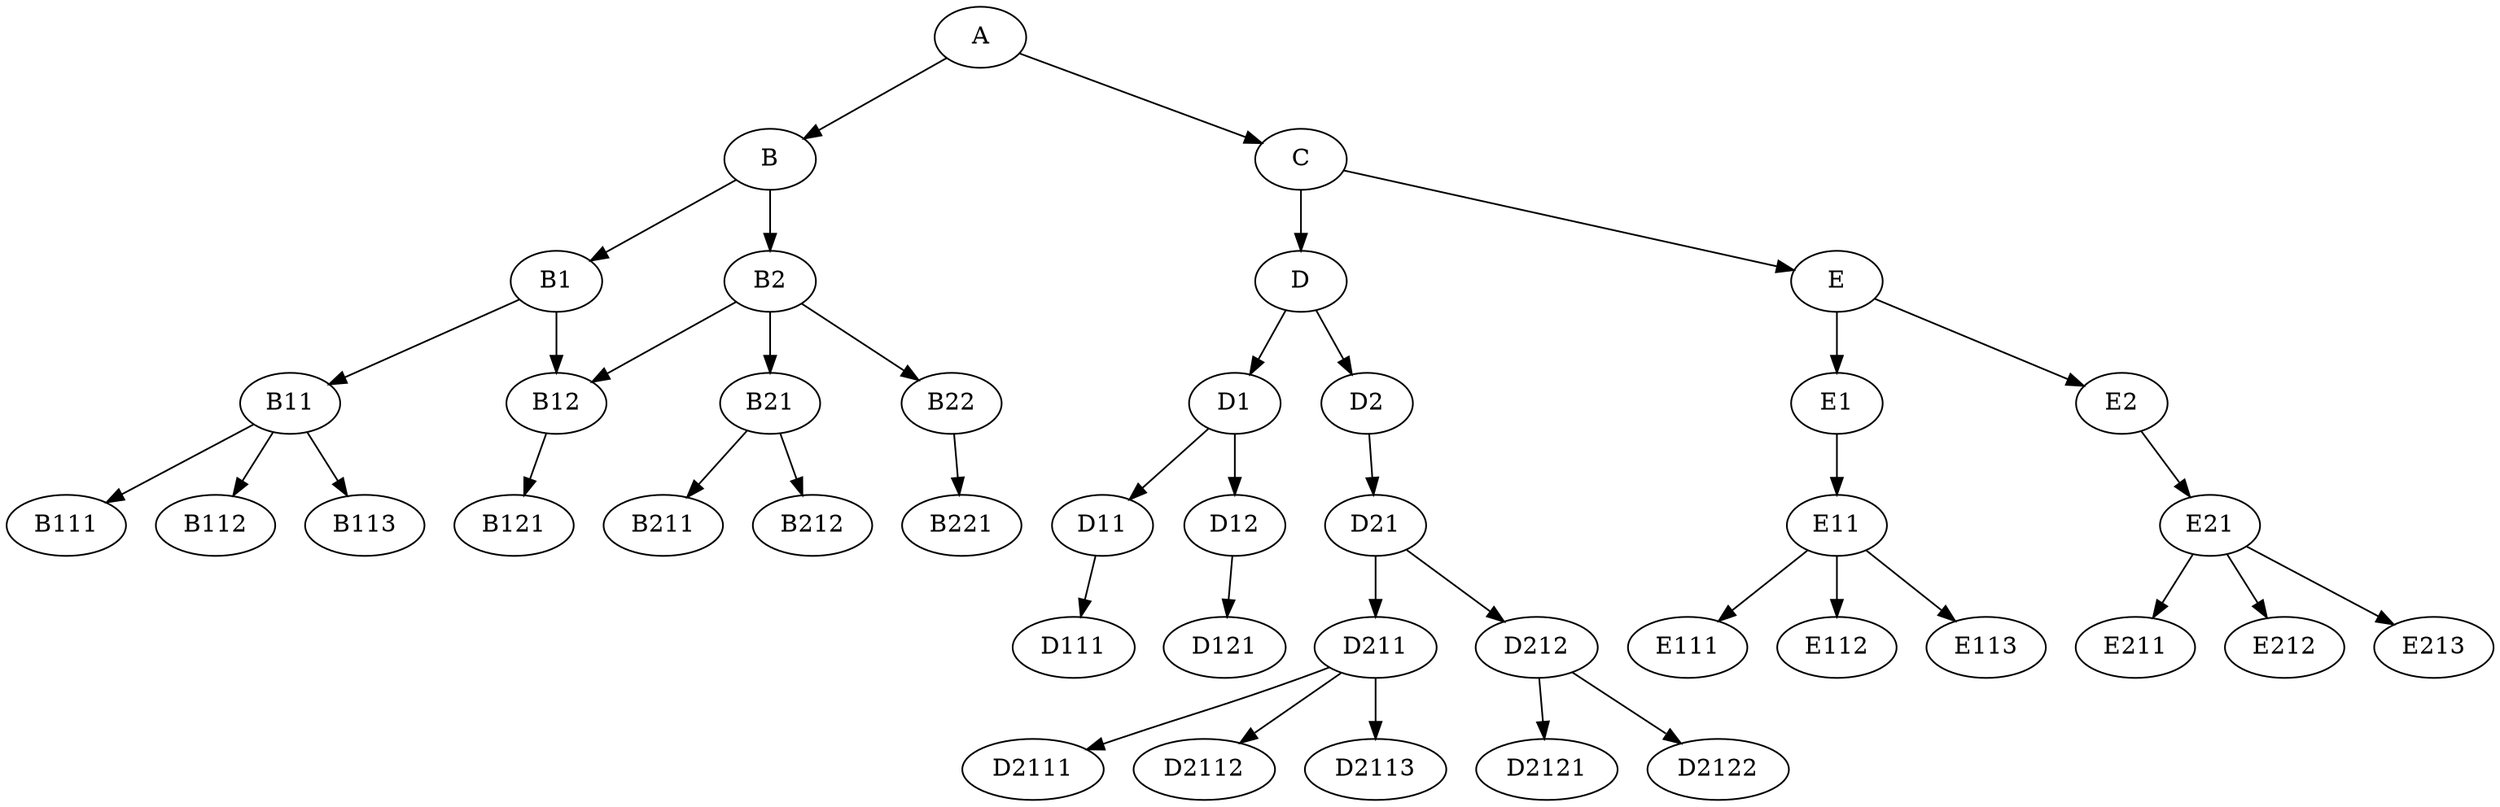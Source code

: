 digraph G {  
  ordering=in ;
  A[texlbl="AI-Based PDE Solvers"];
  A -> B
  A -> C
  B[texlbl="Continuous"];
  C[texlbl="Discrete"];
  B -> B1 
  B -> B2
  B1[texlbl="Physics-Informed"];
  B2[texlbl="Neural Operators"];
  B1 -> B11
  B1 -> B12
  B2 -> B12
  B2 -> B21
  B2 -> B22
  B11[texlbl="PINN"];
  B111[texlbl="[63]"];
  B112[texlbl="[64]"];
  B113[texlbl="[98]"];
  B11 -> B111
  B11 -> B112
  B11 -> B113
  B21[texlbl="FNO"];
  B211[texlbl="[45]"];
  B212[texlbl="[76]"];
  B21 -> B211
  B21 -> B212
  B22[texlbl="DeepONet"];
  B221[texlbl="[82]"];
  B22 -> B221
  B12[texlbl="PINO"];
  B121[texlbl="[77]"];
  B12 -> B121
  C -> D
  C -> E
  D[texlbl="ML-Based"];
  D -> D1
  D -> D2
  D1[texlbl="Standalone"];
  D1 -> D11
  D1 -> D12
  D11[texlbl="CNN"];
  D111[texlbl="[124]"];
  D11 -> D111
  D12[texlbl="GNN"];
  D121[texlbl="[93]"];
  D12 -> D121
  D2[texlbl="Hybrid"];
  D2 -> D21
  D21[texlbl="MG-Based"];
  D21 -> D211
  D21 -> D212
  D211[texlbl="Prolongation"];
  D2111[texlbl="[44]"];
  D2112[texlbl="[62]"];
  D2113[texlbl="[84]"];
  D211 -> D2111
  D211 -> D2112
  D211 -> D2113
  D212[texlbl="Smoothing"];
  D2121[texlbl="[32]"];
  D2122[texlbl="[57]"];
  D212 -> D2121
  D212 -> D2122
  E[texlbl="Algorithm Design"];
  E -> E1
  E -> E2
  E1[texlbl="Top-Down"];
  E2[texlbl="Bottom-Up"];
  E1 -> E11
  E2 -> E21
  E11[texlbl="Combinatorial"];
  E111[texlbl="[14]"];
  E112[texlbl="[92]"];
  E113[texlbl="[122]"];
  E11 -> E111
  E11 -> E112
  E11 -> E113
  E21[texlbl="Grammar-Based"];
  E211[texlbl="[111]"];
  E212[texlbl="[112]"];
  E213[texlbl="[113]"];
  E21 -> E211
  E21 -> E212
  E21 -> E213
}
